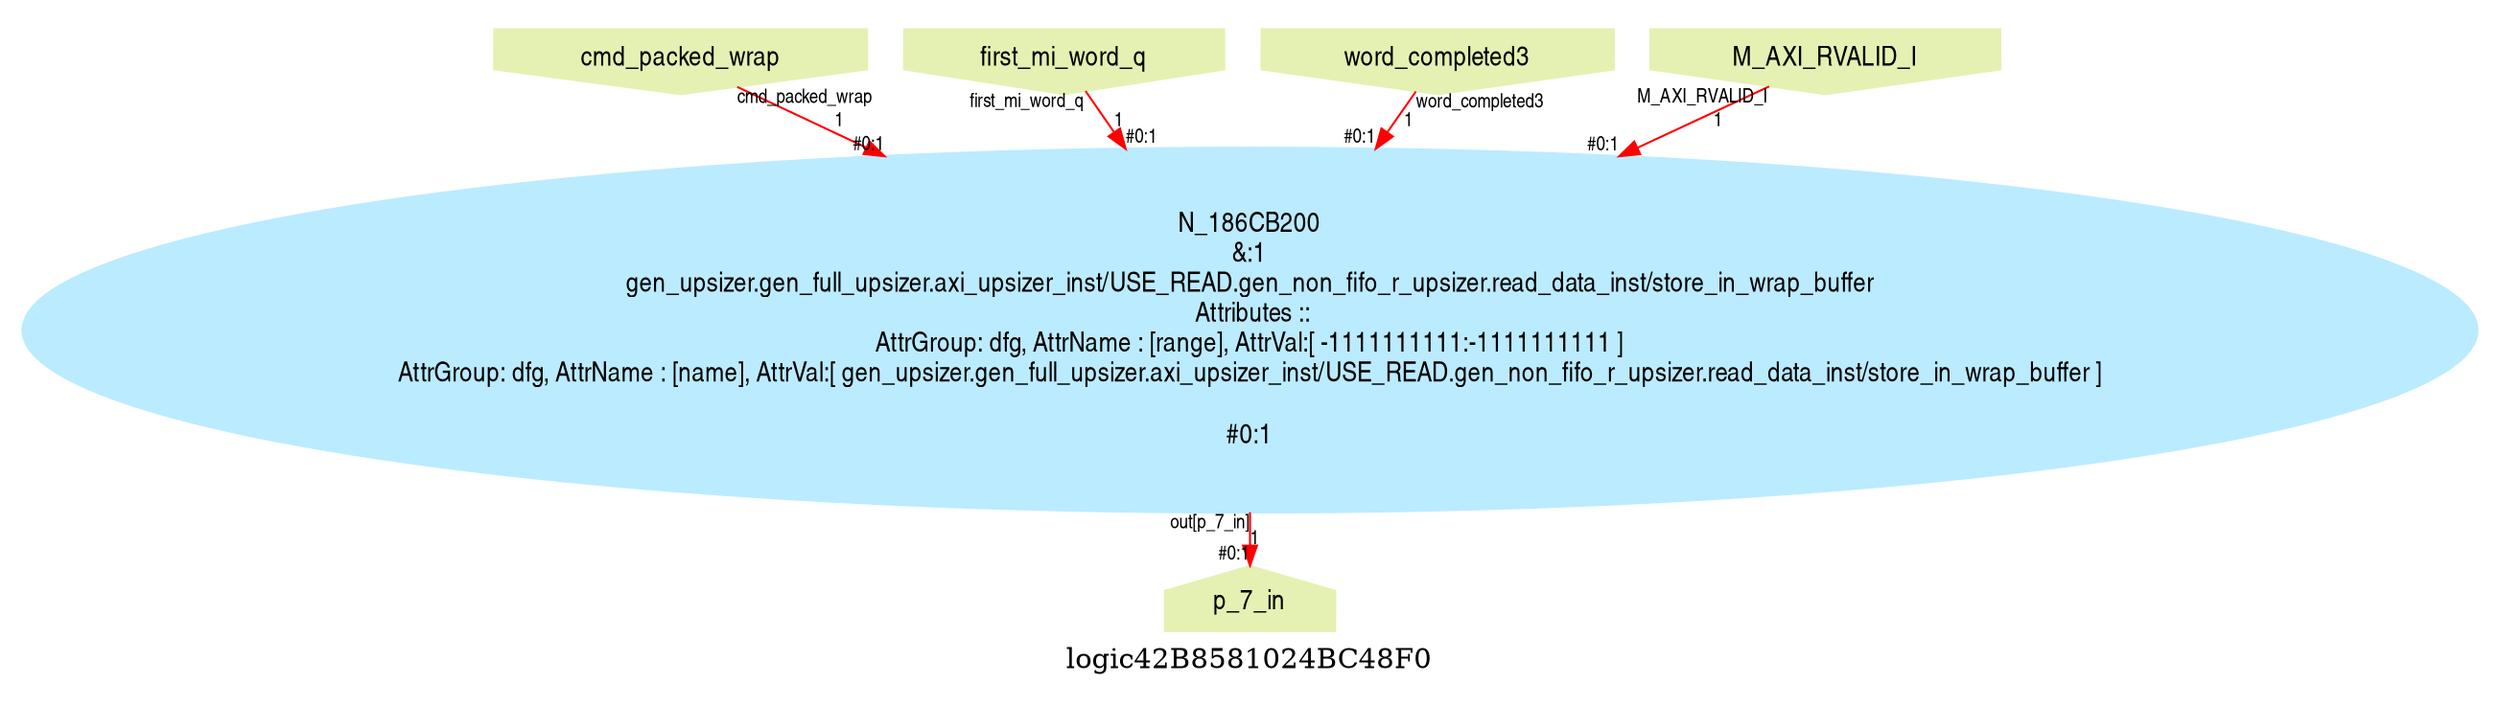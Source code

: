 digraph logic42B8581024BC48F0 {
graph [label="logic42B8581024BC48F0", margin="0.1,0.1", size="100,100", ranksep=0.1, splines=true];
node [style=filled, color="#ffee80", fontname=helveticanarrow];
edge [color="#ff0000", fontsize=10, fontname=helveticanarrow];
{ rank = source;logic42B8581024BC48F0_cmd_packed_wrap [label="cmd_packed_wrap", shape=invhouse, color="#e4f1b2"];
logic42B8581024BC48F0_first_mi_word_q [label="first_mi_word_q", shape=invhouse, color="#e4f1b2"];
logic42B8581024BC48F0_word_completed3 [label="word_completed3", shape=invhouse, color="#e4f1b2"];
logic42B8581024BC48F0_M_AXI_RVALID_I [label="M_AXI_RVALID_I", shape=invhouse, color="#e4f1b2"];
}
{ rank = sink;logic42B8581024BC48F0_p_7_in [label="p_7_in", shape=house, color="#e4f1b2"];
}
N_186CB200 [label="N_186CB200\n&:1\ngen_upsizer.gen_full_upsizer.axi_upsizer_inst/USE_READ.gen_non_fifo_r_upsizer.read_data_inst/store_in_wrap_buffer\n Attributes ::\nAttrGroup: dfg, AttrName : [range], AttrVal:[ -1111111111:-1111111111 ]\nAttrGroup: dfg, AttrName : [name], AttrVal:[ gen_upsizer.gen_full_upsizer.axi_upsizer_inst/USE_READ.gen_non_fifo_r_upsizer.read_data_inst/store_in_wrap_buffer ]\n\n#0:1\n", color="#bbebff"];
logic42B8581024BC48F0_cmd_packed_wrap -> N_186CB200 [label="1", taillabel=<cmd_packed_wrap>, headlabel=<P_1D63A960>, headlabel=<#0:1>];
logic42B8581024BC48F0_first_mi_word_q -> N_186CB200 [label="1", taillabel=<first_mi_word_q>, headlabel=<P_1D63A840>, headlabel=<#0:1>];
logic42B8581024BC48F0_word_completed3 -> N_186CB200 [label="1", taillabel=<word_completed3>, headlabel=<B>, headlabel=<#0:1>];
logic42B8581024BC48F0_M_AXI_RVALID_I -> N_186CB200 [label="1", taillabel=<M_AXI_RVALID_I>, headlabel=<A>, headlabel=<#0:1>];
N_186CB200 -> logic42B8581024BC48F0_p_7_in [label="1", taillabel=<out[p_7_in]>, headlabel=<p_7_in>, headlabel=<#0:1>];
}
